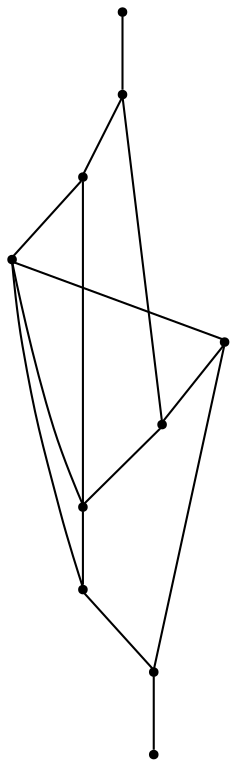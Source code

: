 graph {
  node [shape=point,comment="{\"directed\":false,\"doi\":\"10.1007/11618058_25\",\"figure\":\"6\"}"]

  v0 [pos="624.907894258721,969.2516581217446"]
  v1 [pos="754.0985919331396,969.2558542887368"]
  v2 [pos="887.4567314680232,969.2558542887368"]
  v3 [pos="1020.814871002907,969.2558542887368"]
  v4 [pos="1154.173074127907,969.2558542887368"]
  v5 [pos="618.4983920784883,1308.9933013916013"]
  v6 [pos="747.689089752907,1308.9974975585935"]
  v7 [pos="881.0472292877907,1308.9974975585935"]
  v8 [pos="1014.4053688226744,1308.9974975585935"]
  v9 [pos="1147.7634447674418,1308.9974975585935"]

  v1 -- v0 [id="-2",pos="754.0985919331396,969.2558542887368 624.907894258721,969.2516581217446 624.907894258721,969.2516581217446 624.907894258721,969.2516581217446"]
  v2 -- v1 [id="-3",pos="887.4567314680232,969.2558542887368 754.0985919331396,969.2558542887368 754.0985919331396,969.2558542887368 754.0985919331396,969.2558542887368"]
  v3 -- v2 [id="-4",pos="1020.814871002907,969.2558542887368 887.4567314680232,969.2558542887368 887.4567314680232,969.2558542887368 887.4567314680232,969.2558542887368"]
  v4 -- v3 [id="-5",pos="1154.173074127907,969.2558542887368 1020.814871002907,969.2558542887368 1020.814871002907,969.2558542887368 1020.814871002907,969.2558542887368"]
  v6 -- v5 [id="-8",pos="747.689089752907,1308.9974975585935 618.4983920784883,1308.9933013916013 618.4983920784883,1308.9933013916013 618.4983920784883,1308.9933013916013"]
  v5 -- v1 [id="-9",pos="618.4983920784883,1308.9933013916013 754.0985919331396,969.2558542887368 754.0985919331396,969.2558542887368 754.0985919331396,969.2558542887368"]
  v5 -- v4 [id="-10",pos="618.4983920784883,1308.9933013916013 1154.173074127907,969.2558542887368 1154.173074127907,969.2558542887368 1154.173074127907,969.2558542887368"]
  v6 -- v3 [id="-12",pos="747.689089752907,1308.9974975585935 793.2975744912791,1198.1308237711587 793.2975744912791,1198.1308237711587 793.2975744912791,1198.1308237711587 973.7352925145349,1083.6933390299478 973.7352925145349,1083.6933390299478 973.7352925145349,1083.6933390299478 1020.814871002907,969.2558542887368 1020.814871002907,969.2558542887368 1020.814871002907,969.2558542887368"]
  v6 -- v2 [id="-13",pos="747.689089752907,1308.9974975585935 887.4567314680232,969.2558542887368 887.4567314680232,969.2558542887368 887.4567314680232,969.2558542887368"]
  v7 -- v6 [id="-15",pos="881.0472292877907,1308.9974975585935 747.689089752907,1308.9974975585935 747.689089752907,1308.9974975585935 747.689089752907,1308.9974975585935"]
  v7 -- v3 [id="-18",pos="881.0472292877907,1308.9974975585935 1020.814871002907,969.2558542887368 1020.814871002907,969.2558542887368 1020.814871002907,969.2558542887368"]
  v8 -- v7 [id="-21",pos="1014.4053688226744,1308.9974975585935 881.0472292877907,1308.9974975585935 881.0472292877907,1308.9974975585935 881.0472292877907,1308.9974975585935"]
  v9 -- v8 [id="-22",pos="1147.7634447674418,1308.9974975585935 1014.4053688226744,1308.9974975585935 1014.4053688226744,1308.9974975585935 1014.4053688226744,1308.9974975585935"]
  v8 -- v4 [id="-27",pos="1014.4053688226744,1308.9974975585935 1154.173074127907,969.2558542887368 1154.173074127907,969.2558542887368 1154.173074127907,969.2558542887368"]
}